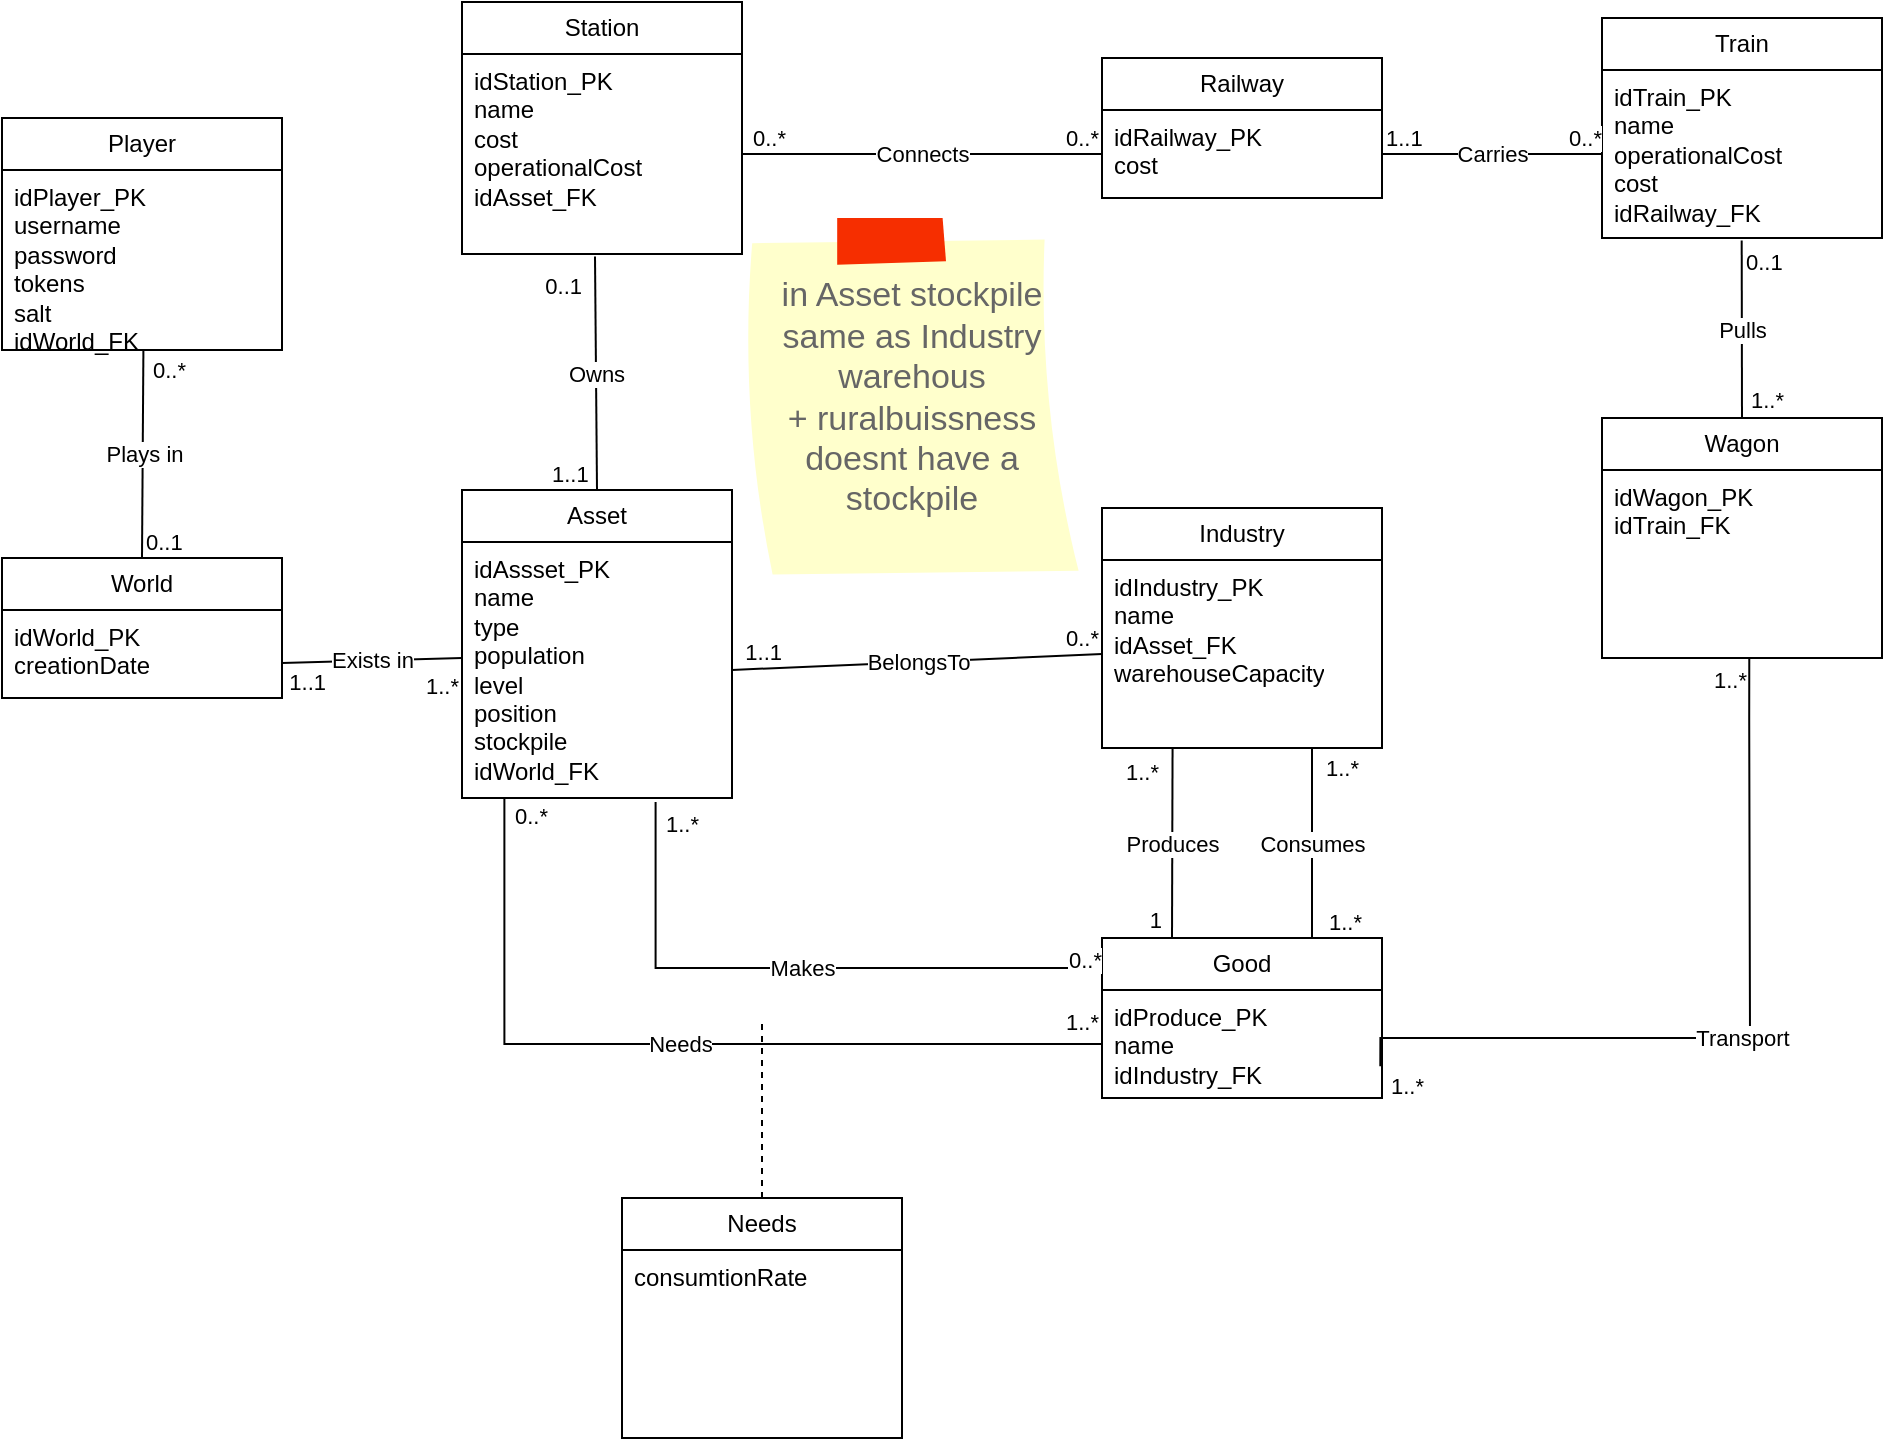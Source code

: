 <mxfile>
    <diagram name="Page-1" id="iOuRqfUdjlF2QSnf6yrc">
        <mxGraphModel dx="1151" dy="779" grid="1" gridSize="10" guides="1" tooltips="1" connect="1" arrows="1" fold="1" page="1" pageScale="1" pageWidth="850" pageHeight="1100" math="0" shadow="0">
            <root>
                <mxCell id="0"/>
                <mxCell id="1" parent="0"/>
                <mxCell id="L3EQUS6Kodnhl2BeCCfc-5" value="Industry" style="swimlane;fontStyle=0;childLayout=stackLayout;horizontal=1;startSize=26;fillColor=none;horizontalStack=0;resizeParent=1;resizeParentMax=0;resizeLast=0;collapsible=1;marginBottom=0;whiteSpace=wrap;html=1;" parent="1" vertex="1">
                    <mxGeometry x="610" y="275" width="140" height="120" as="geometry"/>
                </mxCell>
                <mxCell id="L3EQUS6Kodnhl2BeCCfc-6" value="idIndustry_PK&lt;br&gt;name&lt;br&gt;idAsset_FK&lt;br&gt;warehouseCapacity" style="text;strokeColor=none;fillColor=none;align=left;verticalAlign=top;spacingLeft=4;spacingRight=4;overflow=hidden;rotatable=0;points=[[0,0.5],[1,0.5]];portConstraint=eastwest;whiteSpace=wrap;html=1;" parent="L3EQUS6Kodnhl2BeCCfc-5" vertex="1">
                    <mxGeometry y="26" width="140" height="94" as="geometry"/>
                </mxCell>
                <mxCell id="L3EQUS6Kodnhl2BeCCfc-13" value="Railway" style="swimlane;fontStyle=0;childLayout=stackLayout;horizontal=1;startSize=26;fillColor=none;horizontalStack=0;resizeParent=1;resizeParentMax=0;resizeLast=0;collapsible=1;marginBottom=0;whiteSpace=wrap;html=1;" parent="1" vertex="1">
                    <mxGeometry x="610" y="50" width="140" height="70" as="geometry"/>
                </mxCell>
                <mxCell id="L3EQUS6Kodnhl2BeCCfc-14" value="idRailway_PK&lt;br&gt;cost" style="text;strokeColor=none;fillColor=none;align=left;verticalAlign=top;spacingLeft=4;spacingRight=4;overflow=hidden;rotatable=0;points=[[0,0.5],[1,0.5]];portConstraint=eastwest;whiteSpace=wrap;html=1;" parent="L3EQUS6Kodnhl2BeCCfc-13" vertex="1">
                    <mxGeometry y="26" width="140" height="44" as="geometry"/>
                </mxCell>
                <mxCell id="L3EQUS6Kodnhl2BeCCfc-15" value="Station" style="swimlane;fontStyle=0;childLayout=stackLayout;horizontal=1;startSize=26;fillColor=none;horizontalStack=0;resizeParent=1;resizeParentMax=0;resizeLast=0;collapsible=1;marginBottom=0;whiteSpace=wrap;html=1;" parent="1" vertex="1">
                    <mxGeometry x="290" y="22" width="140" height="126" as="geometry"/>
                </mxCell>
                <mxCell id="L3EQUS6Kodnhl2BeCCfc-16" value="idStation_PK&lt;br&gt;name&lt;br&gt;cost&lt;br&gt;operationalCost&lt;br&gt;idAsset_FK" style="text;strokeColor=none;fillColor=none;align=left;verticalAlign=top;spacingLeft=4;spacingRight=4;overflow=hidden;rotatable=0;points=[[0,0.5],[1,0.5]];portConstraint=eastwest;whiteSpace=wrap;html=1;" parent="L3EQUS6Kodnhl2BeCCfc-15" vertex="1">
                    <mxGeometry y="26" width="140" height="100" as="geometry"/>
                </mxCell>
                <mxCell id="L3EQUS6Kodnhl2BeCCfc-17" value="World" style="swimlane;fontStyle=0;childLayout=stackLayout;horizontal=1;startSize=26;fillColor=none;horizontalStack=0;resizeParent=1;resizeParentMax=0;resizeLast=0;collapsible=1;marginBottom=0;whiteSpace=wrap;html=1;" parent="1" vertex="1">
                    <mxGeometry x="60" y="300" width="140" height="70" as="geometry"/>
                </mxCell>
                <mxCell id="L3EQUS6Kodnhl2BeCCfc-18" value="idWorld_PK&lt;br&gt;creationDate" style="text;strokeColor=none;fillColor=none;align=left;verticalAlign=top;spacingLeft=4;spacingRight=4;overflow=hidden;rotatable=0;points=[[0,0.5],[1,0.5]];portConstraint=eastwest;whiteSpace=wrap;html=1;" parent="L3EQUS6Kodnhl2BeCCfc-17" vertex="1">
                    <mxGeometry y="26" width="140" height="44" as="geometry"/>
                </mxCell>
                <mxCell id="L3EQUS6Kodnhl2BeCCfc-19" value="Player" style="swimlane;fontStyle=0;childLayout=stackLayout;horizontal=1;startSize=26;fillColor=none;horizontalStack=0;resizeParent=1;resizeParentMax=0;resizeLast=0;collapsible=1;marginBottom=0;whiteSpace=wrap;html=1;" parent="1" vertex="1">
                    <mxGeometry x="60" y="80" width="140" height="116" as="geometry"/>
                </mxCell>
                <mxCell id="L3EQUS6Kodnhl2BeCCfc-20" value="idPlayer_PK&lt;br&gt;username&lt;br&gt;password&lt;br&gt;tokens&lt;br&gt;salt&lt;br&gt;idWorld_FK" style="text;strokeColor=none;fillColor=none;align=left;verticalAlign=top;spacingLeft=4;spacingRight=4;overflow=hidden;rotatable=0;points=[[0,0.5],[1,0.5]];portConstraint=eastwest;whiteSpace=wrap;html=1;" parent="L3EQUS6Kodnhl2BeCCfc-19" vertex="1">
                    <mxGeometry y="26" width="140" height="90" as="geometry"/>
                </mxCell>
                <mxCell id="L3EQUS6Kodnhl2BeCCfc-29" value="Good" style="swimlane;fontStyle=0;childLayout=stackLayout;horizontal=1;startSize=26;fillColor=none;horizontalStack=0;resizeParent=1;resizeParentMax=0;resizeLast=0;collapsible=1;marginBottom=0;whiteSpace=wrap;html=1;" parent="1" vertex="1">
                    <mxGeometry x="610" y="490" width="140" height="80" as="geometry"/>
                </mxCell>
                <mxCell id="L3EQUS6Kodnhl2BeCCfc-30" value="idProduce_PK&lt;br&gt;name&lt;br&gt;idIndustry_FK" style="text;strokeColor=none;fillColor=none;align=left;verticalAlign=top;spacingLeft=4;spacingRight=4;overflow=hidden;rotatable=0;points=[[0,0.5],[1,0.5]];portConstraint=eastwest;whiteSpace=wrap;html=1;" parent="L3EQUS6Kodnhl2BeCCfc-29" vertex="1">
                    <mxGeometry y="26" width="140" height="54" as="geometry"/>
                </mxCell>
                <mxCell id="L3EQUS6Kodnhl2BeCCfc-33" value="Train" style="swimlane;fontStyle=0;childLayout=stackLayout;horizontal=1;startSize=26;fillColor=none;horizontalStack=0;resizeParent=1;resizeParentMax=0;resizeLast=0;collapsible=1;marginBottom=0;whiteSpace=wrap;html=1;" parent="1" vertex="1">
                    <mxGeometry x="860" y="30" width="140" height="110" as="geometry"/>
                </mxCell>
                <mxCell id="L3EQUS6Kodnhl2BeCCfc-34" value="idTrain_PK&lt;br&gt;name&lt;br&gt;operationalCost&lt;br&gt;cost&lt;br&gt;idRailway_FK" style="text;strokeColor=none;fillColor=none;align=left;verticalAlign=top;spacingLeft=4;spacingRight=4;overflow=hidden;rotatable=0;points=[[0,0.5],[1,0.5]];portConstraint=eastwest;whiteSpace=wrap;html=1;" parent="L3EQUS6Kodnhl2BeCCfc-33" vertex="1">
                    <mxGeometry y="26" width="140" height="84" as="geometry"/>
                </mxCell>
                <mxCell id="25" value="" style="endArrow=none;html=1;rounded=0;endFill=0;exitX=0.501;exitY=1.015;exitDx=0;exitDy=0;exitPerimeter=0;entryX=0.5;entryY=0;entryDx=0;entryDy=0;" parent="L3EQUS6Kodnhl2BeCCfc-33" target="23" edge="1">
                    <mxGeometry relative="1" as="geometry">
                        <mxPoint x="69.85" y="111.26" as="sourcePoint"/>
                        <mxPoint x="69.71" y="180" as="targetPoint"/>
                    </mxGeometry>
                </mxCell>
                <mxCell id="26" value="Pulls" style="edgeLabel;resizable=0;html=1;align=center;verticalAlign=middle;" parent="25" connectable="0" vertex="1">
                    <mxGeometry relative="1" as="geometry"/>
                </mxCell>
                <mxCell id="27" value="0..1" style="edgeLabel;resizable=0;html=1;align=left;verticalAlign=bottom;" parent="25" connectable="0" vertex="1">
                    <mxGeometry x="-1" relative="1" as="geometry">
                        <mxPoint y="19" as="offset"/>
                    </mxGeometry>
                </mxCell>
                <mxCell id="28" value="1..*" style="edgeLabel;resizable=0;html=1;align=right;verticalAlign=bottom;" parent="25" connectable="0" vertex="1">
                    <mxGeometry x="1" relative="1" as="geometry">
                        <mxPoint x="22" as="offset"/>
                    </mxGeometry>
                </mxCell>
                <mxCell id="L3EQUS6Kodnhl2BeCCfc-40" value="" style="endArrow=none;html=1;rounded=0;endFill=0;entryX=0.25;entryY=0;entryDx=0;entryDy=0;exitX=0.252;exitY=1;exitDx=0;exitDy=0;exitPerimeter=0;" parent="1" source="L3EQUS6Kodnhl2BeCCfc-6" target="L3EQUS6Kodnhl2BeCCfc-29" edge="1">
                    <mxGeometry relative="1" as="geometry">
                        <mxPoint x="645" y="390" as="sourcePoint"/>
                        <mxPoint x="570" y="600" as="targetPoint"/>
                    </mxGeometry>
                </mxCell>
                <mxCell id="L3EQUS6Kodnhl2BeCCfc-41" value="Produces" style="edgeLabel;resizable=0;html=1;align=center;verticalAlign=middle;" parent="L3EQUS6Kodnhl2BeCCfc-40" connectable="0" vertex="1">
                    <mxGeometry relative="1" as="geometry"/>
                </mxCell>
                <mxCell id="L3EQUS6Kodnhl2BeCCfc-42" value="1..*" style="edgeLabel;resizable=0;html=1;align=left;verticalAlign=bottom;" parent="L3EQUS6Kodnhl2BeCCfc-40" connectable="0" vertex="1">
                    <mxGeometry x="-1" relative="1" as="geometry">
                        <mxPoint x="-25" y="20" as="offset"/>
                    </mxGeometry>
                </mxCell>
                <mxCell id="L3EQUS6Kodnhl2BeCCfc-43" value="1" style="edgeLabel;resizable=0;html=1;align=right;verticalAlign=bottom;" parent="L3EQUS6Kodnhl2BeCCfc-40" connectable="0" vertex="1">
                    <mxGeometry x="1" relative="1" as="geometry">
                        <mxPoint x="-5" as="offset"/>
                    </mxGeometry>
                </mxCell>
                <mxCell id="L3EQUS6Kodnhl2BeCCfc-44" value="" style="endArrow=none;html=1;rounded=0;endFill=0;entryX=0.75;entryY=0;entryDx=0;entryDy=0;exitX=0.75;exitY=1;exitDx=0;exitDy=0;" parent="1" source="L3EQUS6Kodnhl2BeCCfc-5" target="L3EQUS6Kodnhl2BeCCfc-29" edge="1">
                    <mxGeometry relative="1" as="geometry">
                        <mxPoint x="710" y="390" as="sourcePoint"/>
                        <mxPoint x="700" y="630" as="targetPoint"/>
                    </mxGeometry>
                </mxCell>
                <mxCell id="L3EQUS6Kodnhl2BeCCfc-45" value="Consumes" style="edgeLabel;resizable=0;html=1;align=center;verticalAlign=middle;" parent="L3EQUS6Kodnhl2BeCCfc-44" connectable="0" vertex="1">
                    <mxGeometry relative="1" as="geometry"/>
                </mxCell>
                <mxCell id="L3EQUS6Kodnhl2BeCCfc-46" value="1..*" style="edgeLabel;resizable=0;html=1;align=left;verticalAlign=bottom;" parent="L3EQUS6Kodnhl2BeCCfc-44" connectable="0" vertex="1">
                    <mxGeometry x="-1" relative="1" as="geometry">
                        <mxPoint x="5" y="18" as="offset"/>
                    </mxGeometry>
                </mxCell>
                <mxCell id="L3EQUS6Kodnhl2BeCCfc-47" value="1..*" style="edgeLabel;resizable=0;html=1;align=right;verticalAlign=bottom;" parent="L3EQUS6Kodnhl2BeCCfc-44" connectable="0" vertex="1">
                    <mxGeometry x="1" relative="1" as="geometry">
                        <mxPoint x="25" as="offset"/>
                    </mxGeometry>
                </mxCell>
                <mxCell id="L3EQUS6Kodnhl2BeCCfc-49" value="" style="endArrow=none;html=1;rounded=0;endFill=0;exitX=0;exitY=0.5;exitDx=0;exitDy=0;entryX=1;entryY=0.5;entryDx=0;entryDy=0;" parent="1" source="L3EQUS6Kodnhl2BeCCfc-6" target="8" edge="1">
                    <mxGeometry relative="1" as="geometry">
                        <mxPoint x="520" y="290" as="sourcePoint"/>
                        <mxPoint x="460" y="348" as="targetPoint"/>
                    </mxGeometry>
                </mxCell>
                <mxCell id="L3EQUS6Kodnhl2BeCCfc-50" value="BelongsTo" style="edgeLabel;resizable=0;html=1;align=center;verticalAlign=middle;" parent="L3EQUS6Kodnhl2BeCCfc-49" connectable="0" vertex="1">
                    <mxGeometry relative="1" as="geometry"/>
                </mxCell>
                <mxCell id="L3EQUS6Kodnhl2BeCCfc-51" value="0..*" style="edgeLabel;resizable=0;html=1;align=left;verticalAlign=bottom;" parent="L3EQUS6Kodnhl2BeCCfc-49" connectable="0" vertex="1">
                    <mxGeometry x="-1" relative="1" as="geometry">
                        <mxPoint x="-20" as="offset"/>
                    </mxGeometry>
                </mxCell>
                <mxCell id="L3EQUS6Kodnhl2BeCCfc-52" value="1..1" style="edgeLabel;resizable=0;html=1;align=right;verticalAlign=bottom;" parent="L3EQUS6Kodnhl2BeCCfc-49" connectable="0" vertex="1">
                    <mxGeometry x="1" relative="1" as="geometry">
                        <mxPoint x="25" as="offset"/>
                    </mxGeometry>
                </mxCell>
                <mxCell id="L3EQUS6Kodnhl2BeCCfc-53" value="" style="endArrow=none;html=1;rounded=0;endFill=0;exitX=1;exitY=0.5;exitDx=0;exitDy=0;entryX=0;entryY=0.5;entryDx=0;entryDy=0;" parent="1" source="L3EQUS6Kodnhl2BeCCfc-14" target="L3EQUS6Kodnhl2BeCCfc-34" edge="1">
                    <mxGeometry relative="1" as="geometry">
                        <mxPoint x="740" y="185" as="sourcePoint"/>
                        <mxPoint x="900" y="185" as="targetPoint"/>
                    </mxGeometry>
                </mxCell>
                <mxCell id="L3EQUS6Kodnhl2BeCCfc-54" value="Carries" style="edgeLabel;resizable=0;html=1;align=center;verticalAlign=middle;" parent="L3EQUS6Kodnhl2BeCCfc-53" connectable="0" vertex="1">
                    <mxGeometry relative="1" as="geometry"/>
                </mxCell>
                <mxCell id="L3EQUS6Kodnhl2BeCCfc-55" value="1..1" style="edgeLabel;resizable=0;html=1;align=left;verticalAlign=bottom;" parent="L3EQUS6Kodnhl2BeCCfc-53" connectable="0" vertex="1">
                    <mxGeometry x="-1" relative="1" as="geometry"/>
                </mxCell>
                <mxCell id="L3EQUS6Kodnhl2BeCCfc-56" value="0..*" style="edgeLabel;resizable=0;html=1;align=right;verticalAlign=bottom;" parent="L3EQUS6Kodnhl2BeCCfc-53" connectable="0" vertex="1">
                    <mxGeometry x="1" relative="1" as="geometry"/>
                </mxCell>
                <mxCell id="L3EQUS6Kodnhl2BeCCfc-58" value="" style="endArrow=none;html=1;rounded=0;endFill=0;entryX=0;entryY=0.25;entryDx=0;entryDy=0;edgeStyle=orthogonalEdgeStyle;exitX=0.717;exitY=1.016;exitDx=0;exitDy=0;exitPerimeter=0;" parent="1" source="8" target="L3EQUS6Kodnhl2BeCCfc-29" edge="1">
                    <mxGeometry relative="1" as="geometry">
                        <mxPoint x="355" y="440" as="sourcePoint"/>
                        <mxPoint x="990" y="420" as="targetPoint"/>
                        <Array as="points">
                            <mxPoint x="387" y="505"/>
                        </Array>
                    </mxGeometry>
                </mxCell>
                <mxCell id="L3EQUS6Kodnhl2BeCCfc-59" value="Makes" style="edgeLabel;resizable=0;html=1;align=center;verticalAlign=middle;" parent="L3EQUS6Kodnhl2BeCCfc-58" connectable="0" vertex="1">
                    <mxGeometry relative="1" as="geometry"/>
                </mxCell>
                <mxCell id="L3EQUS6Kodnhl2BeCCfc-60" value="1..*" style="edgeLabel;resizable=0;html=1;align=left;verticalAlign=bottom;" parent="L3EQUS6Kodnhl2BeCCfc-58" connectable="0" vertex="1">
                    <mxGeometry x="-1" relative="1" as="geometry">
                        <mxPoint x="3" y="19" as="offset"/>
                    </mxGeometry>
                </mxCell>
                <mxCell id="L3EQUS6Kodnhl2BeCCfc-61" value="0..*" style="edgeLabel;resizable=0;html=1;align=right;verticalAlign=bottom;" parent="L3EQUS6Kodnhl2BeCCfc-58" connectable="0" vertex="1">
                    <mxGeometry x="1" relative="1" as="geometry">
                        <mxPoint as="offset"/>
                    </mxGeometry>
                </mxCell>
                <mxCell id="L3EQUS6Kodnhl2BeCCfc-66" value="" style="endArrow=none;html=1;rounded=0;endFill=0;entryX=0.475;entryY=1.012;entryDx=0;entryDy=0;entryPerimeter=0;exitX=0.5;exitY=0;exitDx=0;exitDy=0;" parent="1" source="7" target="L3EQUS6Kodnhl2BeCCfc-16" edge="1">
                    <mxGeometry relative="1" as="geometry">
                        <mxPoint x="357" y="230" as="sourcePoint"/>
                        <mxPoint x="599" y="117" as="targetPoint"/>
                    </mxGeometry>
                </mxCell>
                <mxCell id="L3EQUS6Kodnhl2BeCCfc-67" value="Owns" style="edgeLabel;resizable=0;html=1;align=center;verticalAlign=middle;" parent="L3EQUS6Kodnhl2BeCCfc-66" connectable="0" vertex="1">
                    <mxGeometry relative="1" as="geometry"/>
                </mxCell>
                <mxCell id="L3EQUS6Kodnhl2BeCCfc-68" value="1..1" style="edgeLabel;resizable=0;html=1;align=left;verticalAlign=bottom;" parent="L3EQUS6Kodnhl2BeCCfc-66" connectable="0" vertex="1">
                    <mxGeometry x="-1" relative="1" as="geometry">
                        <mxPoint x="-25" as="offset"/>
                    </mxGeometry>
                </mxCell>
                <mxCell id="L3EQUS6Kodnhl2BeCCfc-69" value="0..1" style="edgeLabel;resizable=0;html=1;align=right;verticalAlign=bottom;" parent="L3EQUS6Kodnhl2BeCCfc-66" connectable="0" vertex="1">
                    <mxGeometry x="1" relative="1" as="geometry">
                        <mxPoint x="-6" y="23" as="offset"/>
                    </mxGeometry>
                </mxCell>
                <mxCell id="2" value="" style="endArrow=none;html=1;rounded=0;endFill=0;entryX=1;entryY=0.5;entryDx=0;entryDy=0;exitX=0;exitY=0.5;exitDx=0;exitDy=0;" parent="1" source="L3EQUS6Kodnhl2BeCCfc-14" target="L3EQUS6Kodnhl2BeCCfc-16" edge="1">
                    <mxGeometry relative="1" as="geometry">
                        <mxPoint x="939.76" y="170" as="sourcePoint"/>
                        <mxPoint x="480" y="170.0" as="targetPoint"/>
                    </mxGeometry>
                </mxCell>
                <mxCell id="3" value="Connects" style="edgeLabel;resizable=0;html=1;align=center;verticalAlign=middle;" parent="2" connectable="0" vertex="1">
                    <mxGeometry relative="1" as="geometry"/>
                </mxCell>
                <mxCell id="4" value="0..*" style="edgeLabel;resizable=0;html=1;align=left;verticalAlign=bottom;" parent="2" connectable="0" vertex="1">
                    <mxGeometry x="-1" relative="1" as="geometry">
                        <mxPoint x="-20" as="offset"/>
                    </mxGeometry>
                </mxCell>
                <mxCell id="5" value="0..*" style="edgeLabel;resizable=0;html=1;align=right;verticalAlign=bottom;" parent="2" connectable="0" vertex="1">
                    <mxGeometry x="1" relative="1" as="geometry">
                        <mxPoint x="22" as="offset"/>
                    </mxGeometry>
                </mxCell>
                <mxCell id="7" value="Asset" style="swimlane;fontStyle=0;childLayout=stackLayout;horizontal=1;startSize=26;fillColor=none;horizontalStack=0;resizeParent=1;resizeParentMax=0;resizeLast=0;collapsible=1;marginBottom=0;whiteSpace=wrap;html=1;" parent="1" vertex="1">
                    <mxGeometry x="290" y="266" width="135" height="154" as="geometry"/>
                </mxCell>
                <mxCell id="8" value="idAssset_PK&lt;br&gt;name&lt;br&gt;type&lt;br&gt;population&lt;br&gt;level&lt;br&gt;position&lt;br&gt;stockpile&lt;br&gt;idWorld_FK" style="text;strokeColor=none;fillColor=none;align=left;verticalAlign=top;spacingLeft=4;spacingRight=4;overflow=hidden;rotatable=0;points=[[0,0.5],[1,0.5]];portConstraint=eastwest;whiteSpace=wrap;html=1;" parent="7" vertex="1">
                    <mxGeometry y="26" width="135" height="128" as="geometry"/>
                </mxCell>
                <mxCell id="9" value="" style="endArrow=none;html=1;rounded=0;endFill=0;entryX=0.505;entryY=1;entryDx=0;entryDy=0;entryPerimeter=0;exitX=0.5;exitY=0;exitDx=0;exitDy=0;" parent="1" source="L3EQUS6Kodnhl2BeCCfc-17" target="L3EQUS6Kodnhl2BeCCfc-20" edge="1">
                    <mxGeometry relative="1" as="geometry">
                        <mxPoint x="529.76" y="240" as="sourcePoint"/>
                        <mxPoint x="70" y="240" as="targetPoint"/>
                    </mxGeometry>
                </mxCell>
                <mxCell id="10" value="Plays in" style="edgeLabel;resizable=0;html=1;align=center;verticalAlign=middle;" parent="9" connectable="0" vertex="1">
                    <mxGeometry relative="1" as="geometry"/>
                </mxCell>
                <mxCell id="11" value="0..1" style="edgeLabel;resizable=0;html=1;align=left;verticalAlign=bottom;" parent="9" connectable="0" vertex="1">
                    <mxGeometry x="-1" relative="1" as="geometry"/>
                </mxCell>
                <mxCell id="12" value="0..*" style="edgeLabel;resizable=0;html=1;align=right;verticalAlign=bottom;" parent="9" connectable="0" vertex="1">
                    <mxGeometry x="1" relative="1" as="geometry">
                        <mxPoint x="22" y="18" as="offset"/>
                    </mxGeometry>
                </mxCell>
                <mxCell id="13" value="" style="endArrow=none;html=1;rounded=0;endFill=0;entryX=1;entryY=0.75;entryDx=0;entryDy=0;" parent="1" target="L3EQUS6Kodnhl2BeCCfc-17" edge="1">
                    <mxGeometry relative="1" as="geometry">
                        <mxPoint x="290" y="350" as="sourcePoint"/>
                        <mxPoint x="90" y="510" as="targetPoint"/>
                    </mxGeometry>
                </mxCell>
                <mxCell id="14" value="Exists in" style="edgeLabel;resizable=0;html=1;align=center;verticalAlign=middle;" parent="13" connectable="0" vertex="1">
                    <mxGeometry relative="1" as="geometry"/>
                </mxCell>
                <mxCell id="15" value="1..*" style="edgeLabel;resizable=0;html=1;align=left;verticalAlign=bottom;" parent="13" connectable="0" vertex="1">
                    <mxGeometry x="-1" relative="1" as="geometry">
                        <mxPoint x="-20" y="22" as="offset"/>
                    </mxGeometry>
                </mxCell>
                <mxCell id="16" value="1..1" style="edgeLabel;resizable=0;html=1;align=right;verticalAlign=bottom;" parent="13" connectable="0" vertex="1">
                    <mxGeometry x="1" relative="1" as="geometry">
                        <mxPoint x="22" y="18" as="offset"/>
                    </mxGeometry>
                </mxCell>
                <mxCell id="18" value="" style="endArrow=none;html=1;rounded=0;endFill=0;entryX=0.994;entryY=0.706;entryDx=0;entryDy=0;entryPerimeter=0;edgeStyle=orthogonalEdgeStyle;exitX=0.526;exitY=0.996;exitDx=0;exitDy=0;exitPerimeter=0;" parent="1" source="24" target="L3EQUS6Kodnhl2BeCCfc-30" edge="1">
                    <mxGeometry relative="1" as="geometry">
                        <mxPoint x="934" y="330" as="sourcePoint"/>
                        <mxPoint x="930" y="520" as="targetPoint"/>
                        <Array as="points">
                            <mxPoint x="934" y="380"/>
                            <mxPoint x="934" y="380"/>
                            <mxPoint x="934" y="540"/>
                        </Array>
                    </mxGeometry>
                </mxCell>
                <mxCell id="19" value="Transport" style="edgeLabel;resizable=0;html=1;align=center;verticalAlign=middle;" parent="18" connectable="0" vertex="1">
                    <mxGeometry relative="1" as="geometry"/>
                </mxCell>
                <mxCell id="20" value="1..*" style="edgeLabel;resizable=0;html=1;align=left;verticalAlign=bottom;" parent="18" connectable="0" vertex="1">
                    <mxGeometry x="-1" relative="1" as="geometry">
                        <mxPoint x="-20" y="20" as="offset"/>
                    </mxGeometry>
                </mxCell>
                <mxCell id="21" value="1..*" style="edgeLabel;resizable=0;html=1;align=right;verticalAlign=bottom;" parent="18" connectable="0" vertex="1">
                    <mxGeometry x="1" relative="1" as="geometry">
                        <mxPoint x="22" y="18" as="offset"/>
                    </mxGeometry>
                </mxCell>
                <mxCell id="22" value="in Asset stockpile same as Industry warehous&lt;br&gt;+ ruralbuissness doesnt have a stockpile" style="strokeWidth=1;shadow=0;dashed=0;align=center;html=1;shape=mxgraph.mockup.text.stickyNote2;fontColor=#666666;mainText=;fontSize=17;whiteSpace=wrap;fillColor=#ffffcc;strokeColor=#F62E00;" parent="1" vertex="1">
                    <mxGeometry x="430" y="130" width="170" height="180" as="geometry"/>
                </mxCell>
                <mxCell id="23" value="Wagon" style="swimlane;fontStyle=0;childLayout=stackLayout;horizontal=1;startSize=26;fillColor=none;horizontalStack=0;resizeParent=1;resizeParentMax=0;resizeLast=0;collapsible=1;marginBottom=0;whiteSpace=wrap;html=1;" parent="1" vertex="1">
                    <mxGeometry x="860" y="230" width="140" height="120" as="geometry"/>
                </mxCell>
                <mxCell id="24" value="idWagon_PK&lt;br&gt;idTrain_FK" style="text;strokeColor=none;fillColor=none;align=left;verticalAlign=top;spacingLeft=4;spacingRight=4;overflow=hidden;rotatable=0;points=[[0,0.5],[1,0.5]];portConstraint=eastwest;whiteSpace=wrap;html=1;" parent="23" vertex="1">
                    <mxGeometry y="26" width="140" height="94" as="geometry"/>
                </mxCell>
                <mxCell id="31" value="" style="endArrow=none;html=1;rounded=0;endFill=0;exitX=0;exitY=0.5;exitDx=0;exitDy=0;edgeStyle=orthogonalEdgeStyle;entryX=0.157;entryY=0.996;entryDx=0;entryDy=0;entryPerimeter=0;" parent="1" source="L3EQUS6Kodnhl2BeCCfc-30" target="8" edge="1">
                    <mxGeometry relative="1" as="geometry">
                        <mxPoint x="570" y="549" as="sourcePoint"/>
                        <mxPoint x="340" y="440" as="targetPoint"/>
                    </mxGeometry>
                </mxCell>
                <mxCell id="32" value="Needs" style="edgeLabel;resizable=0;html=1;align=center;verticalAlign=middle;" parent="31" connectable="0" vertex="1">
                    <mxGeometry relative="1" as="geometry"/>
                </mxCell>
                <mxCell id="33" value="1..*" style="edgeLabel;resizable=0;html=1;align=left;verticalAlign=bottom;" parent="31" connectable="0" vertex="1">
                    <mxGeometry x="-1" relative="1" as="geometry">
                        <mxPoint x="-20" y="-3" as="offset"/>
                    </mxGeometry>
                </mxCell>
                <mxCell id="34" value="0..*" style="edgeLabel;resizable=0;html=1;align=right;verticalAlign=bottom;" parent="31" connectable="0" vertex="1">
                    <mxGeometry x="1" relative="1" as="geometry">
                        <mxPoint x="22" y="18" as="offset"/>
                    </mxGeometry>
                </mxCell>
                <mxCell id="35" value="" style="endArrow=none;html=1;rounded=0;endFill=0;endSize=5;dashed=1;" parent="1" edge="1">
                    <mxGeometry relative="1" as="geometry">
                        <mxPoint x="440" y="620" as="sourcePoint"/>
                        <mxPoint x="440" y="533" as="targetPoint"/>
                    </mxGeometry>
                </mxCell>
                <mxCell id="39" value="Needs" style="swimlane;fontStyle=0;childLayout=stackLayout;horizontal=1;startSize=26;fillColor=none;horizontalStack=0;resizeParent=1;resizeParentMax=0;resizeLast=0;collapsible=1;marginBottom=0;whiteSpace=wrap;html=1;" parent="1" vertex="1">
                    <mxGeometry x="370" y="620" width="140" height="120" as="geometry"/>
                </mxCell>
                <mxCell id="40" value="consumtionRate" style="text;strokeColor=none;fillColor=none;align=left;verticalAlign=top;spacingLeft=4;spacingRight=4;overflow=hidden;rotatable=0;points=[[0,0.5],[1,0.5]];portConstraint=eastwest;whiteSpace=wrap;html=1;" parent="39" vertex="1">
                    <mxGeometry y="26" width="140" height="94" as="geometry"/>
                </mxCell>
            </root>
        </mxGraphModel>
    </diagram>
</mxfile>
